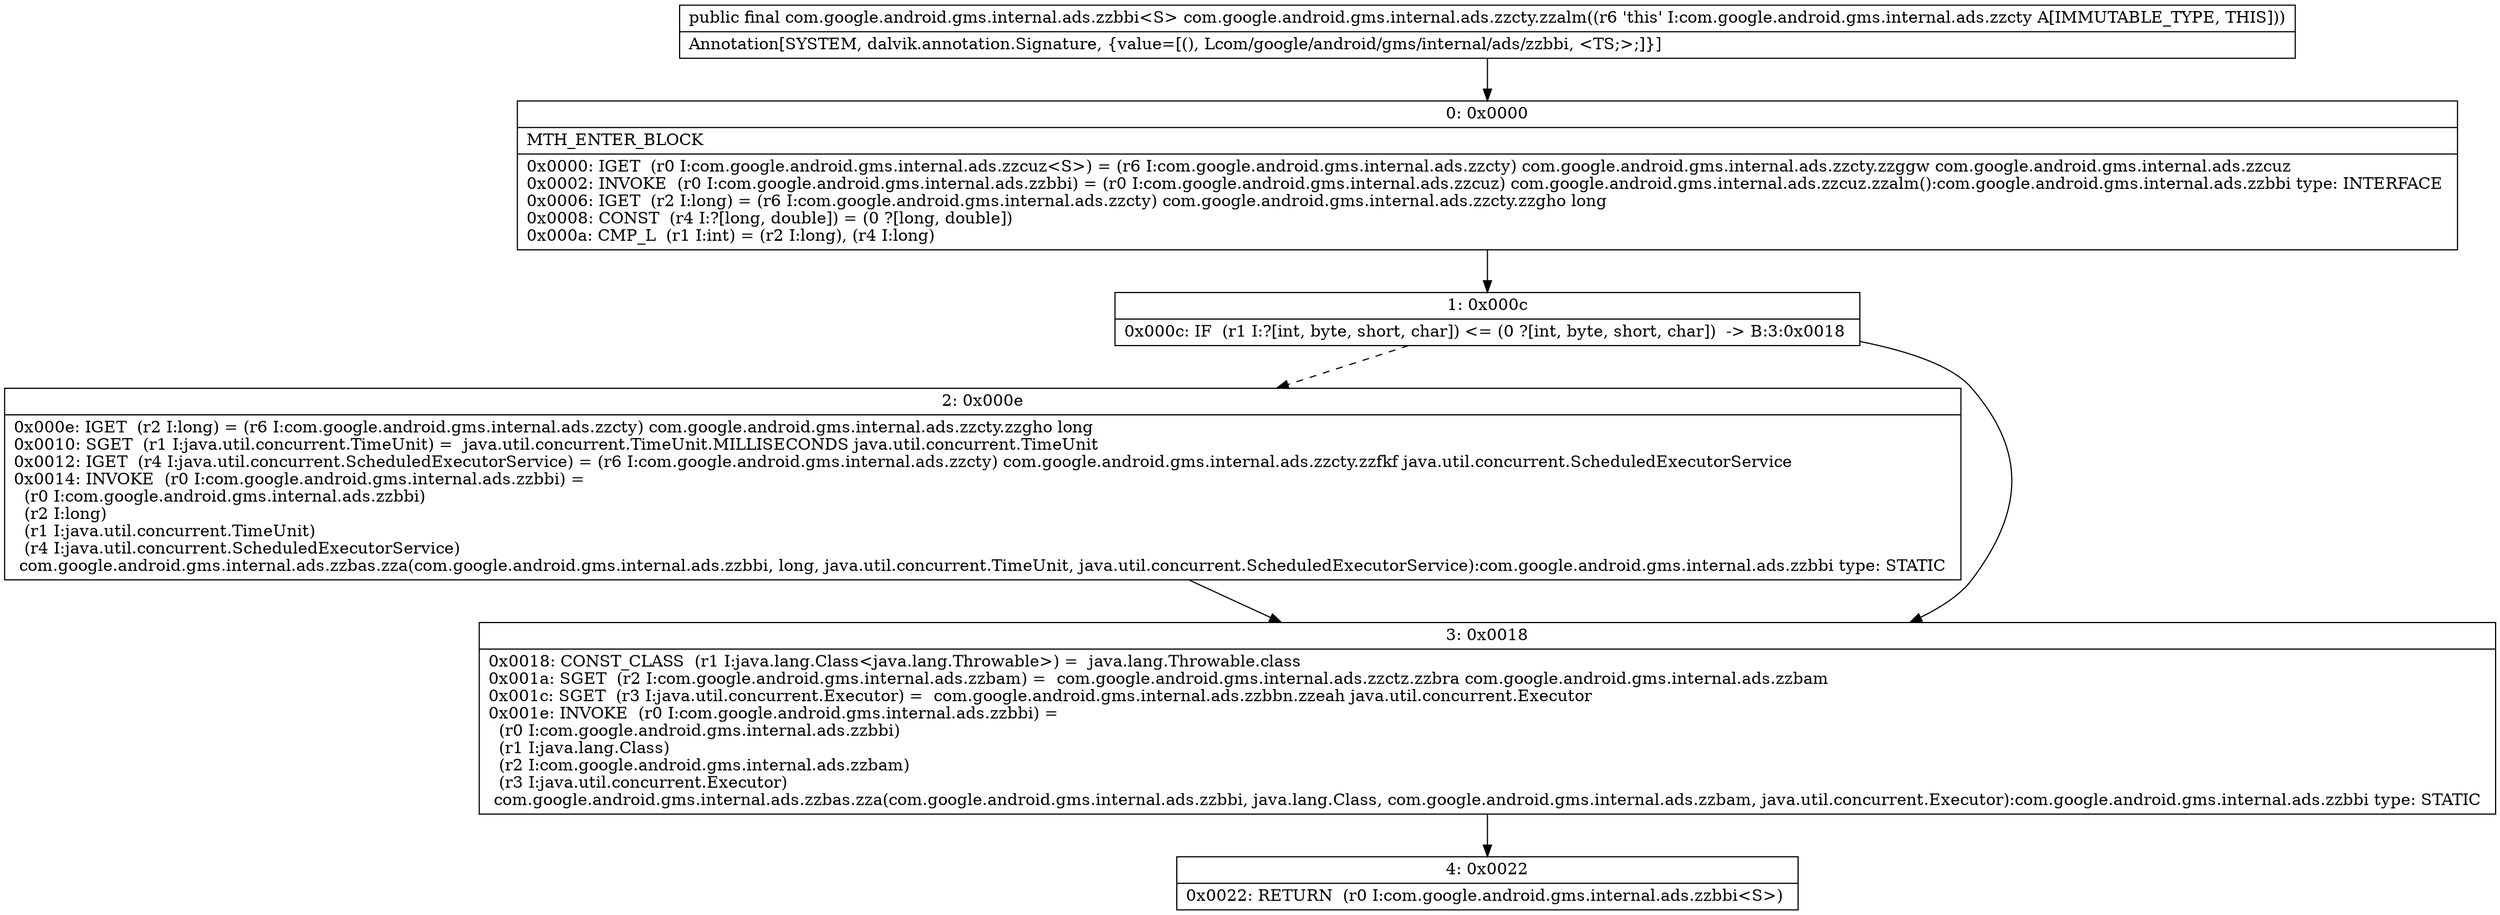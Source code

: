 digraph "CFG forcom.google.android.gms.internal.ads.zzcty.zzalm()Lcom\/google\/android\/gms\/internal\/ads\/zzbbi;" {
Node_0 [shape=record,label="{0\:\ 0x0000|MTH_ENTER_BLOCK\l|0x0000: IGET  (r0 I:com.google.android.gms.internal.ads.zzcuz\<S\>) = (r6 I:com.google.android.gms.internal.ads.zzcty) com.google.android.gms.internal.ads.zzcty.zzggw com.google.android.gms.internal.ads.zzcuz \l0x0002: INVOKE  (r0 I:com.google.android.gms.internal.ads.zzbbi) = (r0 I:com.google.android.gms.internal.ads.zzcuz) com.google.android.gms.internal.ads.zzcuz.zzalm():com.google.android.gms.internal.ads.zzbbi type: INTERFACE \l0x0006: IGET  (r2 I:long) = (r6 I:com.google.android.gms.internal.ads.zzcty) com.google.android.gms.internal.ads.zzcty.zzgho long \l0x0008: CONST  (r4 I:?[long, double]) = (0 ?[long, double]) \l0x000a: CMP_L  (r1 I:int) = (r2 I:long), (r4 I:long) \l}"];
Node_1 [shape=record,label="{1\:\ 0x000c|0x000c: IF  (r1 I:?[int, byte, short, char]) \<= (0 ?[int, byte, short, char])  \-\> B:3:0x0018 \l}"];
Node_2 [shape=record,label="{2\:\ 0x000e|0x000e: IGET  (r2 I:long) = (r6 I:com.google.android.gms.internal.ads.zzcty) com.google.android.gms.internal.ads.zzcty.zzgho long \l0x0010: SGET  (r1 I:java.util.concurrent.TimeUnit) =  java.util.concurrent.TimeUnit.MILLISECONDS java.util.concurrent.TimeUnit \l0x0012: IGET  (r4 I:java.util.concurrent.ScheduledExecutorService) = (r6 I:com.google.android.gms.internal.ads.zzcty) com.google.android.gms.internal.ads.zzcty.zzfkf java.util.concurrent.ScheduledExecutorService \l0x0014: INVOKE  (r0 I:com.google.android.gms.internal.ads.zzbbi) = \l  (r0 I:com.google.android.gms.internal.ads.zzbbi)\l  (r2 I:long)\l  (r1 I:java.util.concurrent.TimeUnit)\l  (r4 I:java.util.concurrent.ScheduledExecutorService)\l com.google.android.gms.internal.ads.zzbas.zza(com.google.android.gms.internal.ads.zzbbi, long, java.util.concurrent.TimeUnit, java.util.concurrent.ScheduledExecutorService):com.google.android.gms.internal.ads.zzbbi type: STATIC \l}"];
Node_3 [shape=record,label="{3\:\ 0x0018|0x0018: CONST_CLASS  (r1 I:java.lang.Class\<java.lang.Throwable\>) =  java.lang.Throwable.class \l0x001a: SGET  (r2 I:com.google.android.gms.internal.ads.zzbam) =  com.google.android.gms.internal.ads.zzctz.zzbra com.google.android.gms.internal.ads.zzbam \l0x001c: SGET  (r3 I:java.util.concurrent.Executor) =  com.google.android.gms.internal.ads.zzbbn.zzeah java.util.concurrent.Executor \l0x001e: INVOKE  (r0 I:com.google.android.gms.internal.ads.zzbbi) = \l  (r0 I:com.google.android.gms.internal.ads.zzbbi)\l  (r1 I:java.lang.Class)\l  (r2 I:com.google.android.gms.internal.ads.zzbam)\l  (r3 I:java.util.concurrent.Executor)\l com.google.android.gms.internal.ads.zzbas.zza(com.google.android.gms.internal.ads.zzbbi, java.lang.Class, com.google.android.gms.internal.ads.zzbam, java.util.concurrent.Executor):com.google.android.gms.internal.ads.zzbbi type: STATIC \l}"];
Node_4 [shape=record,label="{4\:\ 0x0022|0x0022: RETURN  (r0 I:com.google.android.gms.internal.ads.zzbbi\<S\>) \l}"];
MethodNode[shape=record,label="{public final com.google.android.gms.internal.ads.zzbbi\<S\> com.google.android.gms.internal.ads.zzcty.zzalm((r6 'this' I:com.google.android.gms.internal.ads.zzcty A[IMMUTABLE_TYPE, THIS]))  | Annotation[SYSTEM, dalvik.annotation.Signature, \{value=[(), Lcom\/google\/android\/gms\/internal\/ads\/zzbbi, \<TS;\>;]\}]\l}"];
MethodNode -> Node_0;
Node_0 -> Node_1;
Node_1 -> Node_2[style=dashed];
Node_1 -> Node_3;
Node_2 -> Node_3;
Node_3 -> Node_4;
}

